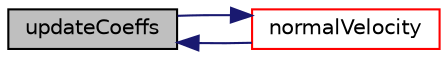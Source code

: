 digraph "updateCoeffs"
{
  bgcolor="transparent";
  edge [fontname="Helvetica",fontsize="10",labelfontname="Helvetica",labelfontsize="10"];
  node [fontname="Helvetica",fontsize="10",shape=record];
  rankdir="LR";
  Node1 [label="updateCoeffs",height=0.2,width=0.4,color="black", fillcolor="grey75", style="filled", fontcolor="black"];
  Node1 -> Node2 [dir="back",color="midnightblue",fontsize="10",style="solid",fontname="Helvetica"];
  Node2 [label="normalVelocity",height=0.2,width=0.4,color="red",URL="$a00832.html#a333398b2cae0b5306c8a42406d13f950",tooltip="Return the BC which provides the normal component of velocity. "];
  Node2 -> Node1 [dir="back",color="midnightblue",fontsize="10",style="solid",fontname="Helvetica"];
}
